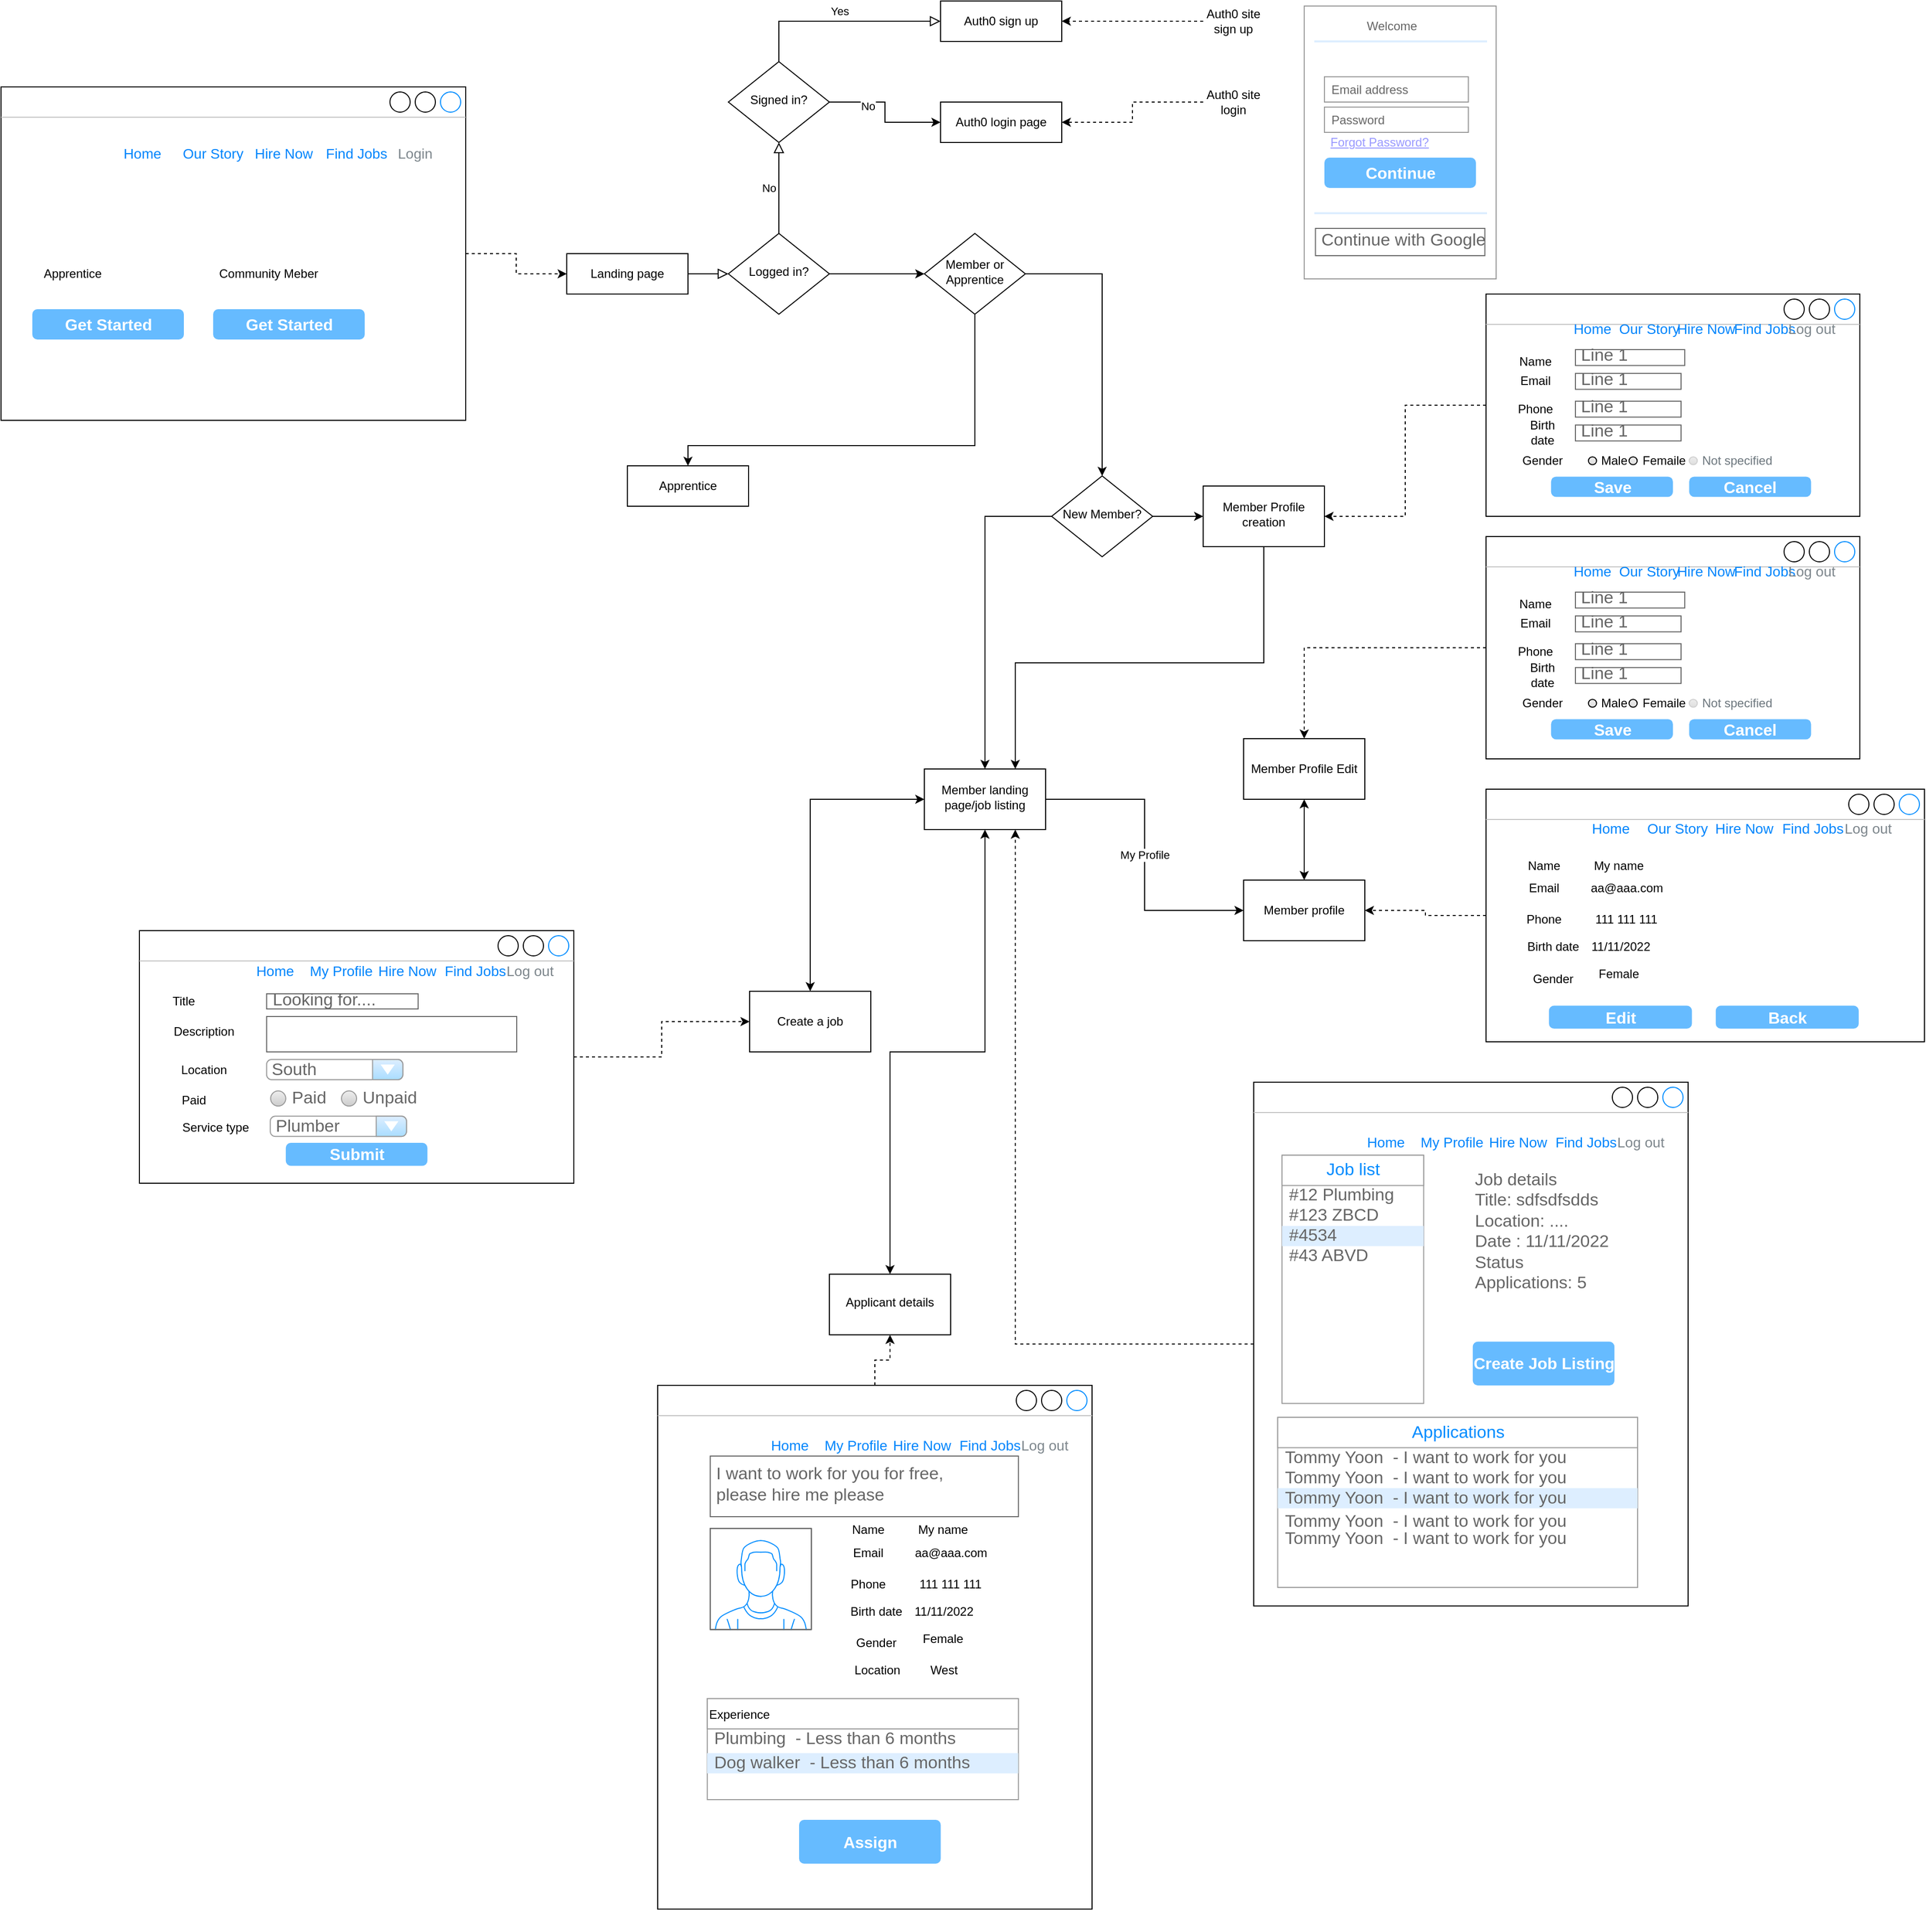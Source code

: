 <mxfile version="15.9.1" type="github">
  <diagram id="C5RBs43oDa-KdzZeNtuy" name="Page-1">
    <mxGraphModel dx="2524" dy="917" grid="1" gridSize="10" guides="1" tooltips="1" connect="1" arrows="1" fold="1" page="1" pageScale="1" pageWidth="827" pageHeight="1169" math="0" shadow="0">
      <root>
        <mxCell id="WIyWlLk6GJQsqaUBKTNV-0" />
        <mxCell id="WIyWlLk6GJQsqaUBKTNV-1" parent="WIyWlLk6GJQsqaUBKTNV-0" />
        <mxCell id="WIyWlLk6GJQsqaUBKTNV-2" value="" style="rounded=0;html=1;jettySize=auto;orthogonalLoop=1;fontSize=11;endArrow=block;endFill=0;endSize=8;strokeWidth=1;shadow=0;labelBackgroundColor=none;edgeStyle=orthogonalEdgeStyle;" parent="WIyWlLk6GJQsqaUBKTNV-1" source="WIyWlLk6GJQsqaUBKTNV-3" target="WIyWlLk6GJQsqaUBKTNV-6" edge="1">
          <mxGeometry relative="1" as="geometry" />
        </mxCell>
        <mxCell id="WIyWlLk6GJQsqaUBKTNV-3" value="Landing page" style="rounded=0;whiteSpace=wrap;html=1;fontSize=12;glass=0;strokeWidth=1;shadow=0;" parent="WIyWlLk6GJQsqaUBKTNV-1" vertex="1">
          <mxGeometry x="10" y="260" width="120" height="40" as="geometry" />
        </mxCell>
        <mxCell id="WIyWlLk6GJQsqaUBKTNV-5" value="No" style="edgeStyle=orthogonalEdgeStyle;rounded=0;html=1;jettySize=auto;orthogonalLoop=1;fontSize=11;endArrow=block;endFill=0;endSize=8;strokeWidth=1;shadow=0;labelBackgroundColor=none;entryX=0.5;entryY=1;entryDx=0;entryDy=0;exitX=0.5;exitY=0;exitDx=0;exitDy=0;" parent="WIyWlLk6GJQsqaUBKTNV-1" source="WIyWlLk6GJQsqaUBKTNV-6" target="eFTnabdDzmHTs7a5SszN-0" edge="1">
          <mxGeometry y="10" relative="1" as="geometry">
            <mxPoint as="offset" />
          </mxGeometry>
        </mxCell>
        <mxCell id="eFTnabdDzmHTs7a5SszN-3" value="" style="edgeStyle=orthogonalEdgeStyle;rounded=0;orthogonalLoop=1;jettySize=auto;html=1;" parent="WIyWlLk6GJQsqaUBKTNV-1" source="WIyWlLk6GJQsqaUBKTNV-6" target="eFTnabdDzmHTs7a5SszN-2" edge="1">
          <mxGeometry relative="1" as="geometry" />
        </mxCell>
        <mxCell id="WIyWlLk6GJQsqaUBKTNV-6" value="Logged in?" style="rhombus;whiteSpace=wrap;html=1;shadow=0;fontFamily=Helvetica;fontSize=12;align=center;strokeWidth=1;spacing=6;spacingTop=-4;" parent="WIyWlLk6GJQsqaUBKTNV-1" vertex="1">
          <mxGeometry x="170" y="240" width="100" height="80" as="geometry" />
        </mxCell>
        <mxCell id="WIyWlLk6GJQsqaUBKTNV-7" value="Auth0 login page" style="rounded=0;whiteSpace=wrap;html=1;fontSize=12;glass=0;strokeWidth=1;shadow=0;" parent="WIyWlLk6GJQsqaUBKTNV-1" vertex="1">
          <mxGeometry x="380" y="110" width="120" height="40" as="geometry" />
        </mxCell>
        <mxCell id="WIyWlLk6GJQsqaUBKTNV-9" value="Yes" style="edgeStyle=orthogonalEdgeStyle;rounded=0;html=1;jettySize=auto;orthogonalLoop=1;fontSize=11;endArrow=block;endFill=0;endSize=8;strokeWidth=1;shadow=0;labelBackgroundColor=none;exitX=0.5;exitY=0;exitDx=0;exitDy=0;entryX=0;entryY=0.5;entryDx=0;entryDy=0;" parent="WIyWlLk6GJQsqaUBKTNV-1" source="eFTnabdDzmHTs7a5SszN-0" target="WIyWlLk6GJQsqaUBKTNV-12" edge="1">
          <mxGeometry y="10" relative="1" as="geometry">
            <mxPoint as="offset" />
            <mxPoint x="270" y="400" as="sourcePoint" />
          </mxGeometry>
        </mxCell>
        <mxCell id="WIyWlLk6GJQsqaUBKTNV-11" value="Apprentice" style="rounded=0;whiteSpace=wrap;html=1;fontSize=12;glass=0;strokeWidth=1;shadow=0;" parent="WIyWlLk6GJQsqaUBKTNV-1" vertex="1">
          <mxGeometry x="70" y="470" width="120" height="40" as="geometry" />
        </mxCell>
        <mxCell id="WIyWlLk6GJQsqaUBKTNV-12" value="Auth0 sign up" style="rounded=0;whiteSpace=wrap;html=1;fontSize=12;glass=0;strokeWidth=1;shadow=0;" parent="WIyWlLk6GJQsqaUBKTNV-1" vertex="1">
          <mxGeometry x="380" y="10" width="120" height="40" as="geometry" />
        </mxCell>
        <mxCell id="eFTnabdDzmHTs7a5SszN-1" value="" style="edgeStyle=orthogonalEdgeStyle;rounded=0;orthogonalLoop=1;jettySize=auto;html=1;" parent="WIyWlLk6GJQsqaUBKTNV-1" source="eFTnabdDzmHTs7a5SszN-0" target="WIyWlLk6GJQsqaUBKTNV-7" edge="1">
          <mxGeometry relative="1" as="geometry" />
        </mxCell>
        <mxCell id="eFTnabdDzmHTs7a5SszN-11" value="No" style="edgeLabel;html=1;align=center;verticalAlign=middle;resizable=0;points=[];" parent="eFTnabdDzmHTs7a5SszN-1" vertex="1" connectable="0">
          <mxGeometry x="-0.414" y="-4" relative="1" as="geometry">
            <mxPoint as="offset" />
          </mxGeometry>
        </mxCell>
        <mxCell id="eFTnabdDzmHTs7a5SszN-0" value="Signed in?" style="rhombus;whiteSpace=wrap;html=1;shadow=0;fontFamily=Helvetica;fontSize=12;align=center;strokeWidth=1;spacing=6;spacingTop=-4;" parent="WIyWlLk6GJQsqaUBKTNV-1" vertex="1">
          <mxGeometry x="170" y="70" width="100" height="80" as="geometry" />
        </mxCell>
        <mxCell id="eFTnabdDzmHTs7a5SszN-4" value="" style="edgeStyle=orthogonalEdgeStyle;rounded=0;orthogonalLoop=1;jettySize=auto;html=1;exitX=0.5;exitY=1;exitDx=0;exitDy=0;" parent="WIyWlLk6GJQsqaUBKTNV-1" source="eFTnabdDzmHTs7a5SszN-2" target="WIyWlLk6GJQsqaUBKTNV-11" edge="1">
          <mxGeometry relative="1" as="geometry">
            <Array as="points">
              <mxPoint x="414" y="450" />
              <mxPoint x="130" y="450" />
            </Array>
          </mxGeometry>
        </mxCell>
        <mxCell id="eFTnabdDzmHTs7a5SszN-8" value="" style="edgeStyle=orthogonalEdgeStyle;rounded=0;orthogonalLoop=1;jettySize=auto;html=1;entryX=0.5;entryY=0;entryDx=0;entryDy=0;" parent="WIyWlLk6GJQsqaUBKTNV-1" source="eFTnabdDzmHTs7a5SszN-2" target="eFTnabdDzmHTs7a5SszN-56" edge="1">
          <mxGeometry relative="1" as="geometry" />
        </mxCell>
        <mxCell id="eFTnabdDzmHTs7a5SszN-2" value="Member or Apprentice" style="rhombus;whiteSpace=wrap;html=1;shadow=0;fontFamily=Helvetica;fontSize=12;align=center;strokeWidth=1;spacing=6;spacingTop=-4;" parent="WIyWlLk6GJQsqaUBKTNV-1" vertex="1">
          <mxGeometry x="364" y="240" width="100" height="80" as="geometry" />
        </mxCell>
        <mxCell id="eFTnabdDzmHTs7a5SszN-105" style="edgeStyle=orthogonalEdgeStyle;rounded=0;orthogonalLoop=1;jettySize=auto;html=1;entryX=0.75;entryY=0;entryDx=0;entryDy=0;" parent="WIyWlLk6GJQsqaUBKTNV-1" source="eFTnabdDzmHTs7a5SszN-7" target="eFTnabdDzmHTs7a5SszN-58" edge="1">
          <mxGeometry relative="1" as="geometry">
            <Array as="points">
              <mxPoint x="700" y="665" />
              <mxPoint x="454" y="665" />
            </Array>
          </mxGeometry>
        </mxCell>
        <mxCell id="eFTnabdDzmHTs7a5SszN-7" value="Member Profile creation" style="whiteSpace=wrap;html=1;shadow=0;strokeWidth=1;spacing=6;spacingTop=-4;" parent="WIyWlLk6GJQsqaUBKTNV-1" vertex="1">
          <mxGeometry x="640" y="490" width="120" height="60" as="geometry" />
        </mxCell>
        <mxCell id="eFTnabdDzmHTs7a5SszN-16" style="edgeStyle=orthogonalEdgeStyle;rounded=0;orthogonalLoop=1;jettySize=auto;html=1;entryX=1;entryY=0.5;entryDx=0;entryDy=0;dashed=1;" parent="WIyWlLk6GJQsqaUBKTNV-1" source="eFTnabdDzmHTs7a5SszN-12" target="WIyWlLk6GJQsqaUBKTNV-12" edge="1">
          <mxGeometry relative="1" as="geometry" />
        </mxCell>
        <mxCell id="eFTnabdDzmHTs7a5SszN-12" value="Auth0 site sign up" style="text;html=1;strokeColor=none;fillColor=none;align=center;verticalAlign=middle;whiteSpace=wrap;rounded=0;" parent="WIyWlLk6GJQsqaUBKTNV-1" vertex="1">
          <mxGeometry x="640" y="15" width="60" height="30" as="geometry" />
        </mxCell>
        <mxCell id="eFTnabdDzmHTs7a5SszN-15" style="edgeStyle=orthogonalEdgeStyle;rounded=0;orthogonalLoop=1;jettySize=auto;html=1;entryX=1;entryY=0.5;entryDx=0;entryDy=0;dashed=1;" parent="WIyWlLk6GJQsqaUBKTNV-1" source="eFTnabdDzmHTs7a5SszN-13" target="WIyWlLk6GJQsqaUBKTNV-7" edge="1">
          <mxGeometry relative="1" as="geometry" />
        </mxCell>
        <mxCell id="eFTnabdDzmHTs7a5SszN-13" value="Auth0 site login" style="text;html=1;strokeColor=none;fillColor=none;align=center;verticalAlign=middle;whiteSpace=wrap;rounded=0;" parent="WIyWlLk6GJQsqaUBKTNV-1" vertex="1">
          <mxGeometry x="640" y="95" width="60" height="30" as="geometry" />
        </mxCell>
        <mxCell id="eFTnabdDzmHTs7a5SszN-19" value="" style="strokeWidth=1;shadow=0;dashed=0;align=center;html=1;shape=mxgraph.mockup.forms.rrect;rSize=0;strokeColor=#999999;fillColor=#ffffff;rounded=0;" parent="WIyWlLk6GJQsqaUBKTNV-1" vertex="1">
          <mxGeometry x="740" y="15" width="190" height="270" as="geometry" />
        </mxCell>
        <mxCell id="eFTnabdDzmHTs7a5SszN-20" value="Welcome" style="strokeWidth=1;shadow=0;dashed=0;align=center;html=1;shape=mxgraph.mockup.forms.anchor;fontSize=12;fontColor=#666666;align=left;resizeWidth=1;spacingLeft=0;rounded=0;" parent="eFTnabdDzmHTs7a5SszN-19" vertex="1">
          <mxGeometry width="95" height="20" relative="1" as="geometry">
            <mxPoint x="60" y="10" as="offset" />
          </mxGeometry>
        </mxCell>
        <mxCell id="eFTnabdDzmHTs7a5SszN-21" value="" style="shape=line;strokeColor=#ddeeff;strokeWidth=2;html=1;resizeWidth=1;rounded=0;" parent="eFTnabdDzmHTs7a5SszN-19" vertex="1">
          <mxGeometry width="171" height="10" relative="1" as="geometry">
            <mxPoint x="10" y="30" as="offset" />
          </mxGeometry>
        </mxCell>
        <mxCell id="eFTnabdDzmHTs7a5SszN-23" value="Email address" style="strokeWidth=1;shadow=0;dashed=0;align=center;html=1;shape=mxgraph.mockup.forms.rrect;rSize=0;strokeColor=#999999;fontColor=#666666;align=left;spacingLeft=5;resizeWidth=1;rounded=0;" parent="eFTnabdDzmHTs7a5SszN-19" vertex="1">
          <mxGeometry width="142.5" height="25" relative="1" as="geometry">
            <mxPoint x="20" y="70" as="offset" />
          </mxGeometry>
        </mxCell>
        <mxCell id="eFTnabdDzmHTs7a5SszN-24" value="" style="strokeWidth=1;shadow=0;dashed=0;align=center;html=1;shape=mxgraph.mockup.forms.anchor;fontSize=12;fontColor=#666666;align=left;resizeWidth=1;spacingLeft=0;rounded=0;" parent="eFTnabdDzmHTs7a5SszN-19" vertex="1">
          <mxGeometry width="95" height="20" relative="1" as="geometry">
            <mxPoint x="10" y="95" as="offset" />
          </mxGeometry>
        </mxCell>
        <mxCell id="eFTnabdDzmHTs7a5SszN-25" value="Password" style="strokeWidth=1;shadow=0;dashed=0;align=center;html=1;shape=mxgraph.mockup.forms.rrect;rSize=0;strokeColor=#999999;fontColor=#666666;align=left;spacingLeft=5;resizeWidth=1;rounded=0;" parent="eFTnabdDzmHTs7a5SszN-19" vertex="1">
          <mxGeometry width="142.5" height="25" relative="1" as="geometry">
            <mxPoint x="20" y="100" as="offset" />
          </mxGeometry>
        </mxCell>
        <mxCell id="eFTnabdDzmHTs7a5SszN-26" value="Continue" style="strokeWidth=1;shadow=0;dashed=0;align=center;html=1;shape=mxgraph.mockup.forms.rrect;rSize=5;strokeColor=none;fontColor=#ffffff;fillColor=#66bbff;fontSize=16;fontStyle=1;rounded=0;" parent="eFTnabdDzmHTs7a5SszN-19" vertex="1">
          <mxGeometry y="1" width="150" height="30" relative="1" as="geometry">
            <mxPoint x="20" y="-120" as="offset" />
          </mxGeometry>
        </mxCell>
        <mxCell id="eFTnabdDzmHTs7a5SszN-27" value="Forgot Password?" style="strokeWidth=1;shadow=0;dashed=0;align=center;html=1;shape=mxgraph.mockup.forms.anchor;fontSize=12;fontColor=#9999ff;align=left;spacingLeft=0;fontStyle=4;resizeWidth=1;rounded=0;" parent="eFTnabdDzmHTs7a5SszN-19" vertex="1">
          <mxGeometry y="1" width="142.5" height="20" relative="1" as="geometry">
            <mxPoint x="24" y="-145" as="offset" />
          </mxGeometry>
        </mxCell>
        <mxCell id="eFTnabdDzmHTs7a5SszN-28" value="" style="shape=line;strokeColor=#ddeeff;strokeWidth=2;html=1;resizeWidth=1;rounded=0;" parent="eFTnabdDzmHTs7a5SszN-19" vertex="1">
          <mxGeometry y="1" width="171" height="10" relative="1" as="geometry">
            <mxPoint x="10" y="-70" as="offset" />
          </mxGeometry>
        </mxCell>
        <mxCell id="eFTnabdDzmHTs7a5SszN-31" value="Continue with Google" style="strokeWidth=1;shadow=0;dashed=0;align=center;html=1;shape=mxgraph.mockup.text.textBox;fontColor=#666666;align=left;fontSize=17;spacingLeft=4;spacingTop=-3;strokeColor=#666666;mainText=;rounded=0;" parent="eFTnabdDzmHTs7a5SszN-19" vertex="1">
          <mxGeometry x="11.176" y="220" width="167.647" height="27" as="geometry" />
        </mxCell>
        <mxCell id="eFTnabdDzmHTs7a5SszN-42" value="" style="group" parent="WIyWlLk6GJQsqaUBKTNV-1" vertex="1" connectable="0">
          <mxGeometry x="-550" y="95" width="460" height="330" as="geometry" />
        </mxCell>
        <mxCell id="eFTnabdDzmHTs7a5SszN-32" value="" style="strokeWidth=1;shadow=0;dashed=0;align=center;html=1;shape=mxgraph.mockup.containers.window;align=left;verticalAlign=top;spacingLeft=8;strokeColor2=#008cff;strokeColor3=#c4c4c4;fontColor=#666666;mainText=;fontSize=17;labelBackgroundColor=none;rounded=0;" parent="eFTnabdDzmHTs7a5SszN-42" vertex="1">
          <mxGeometry width="460" height="330" as="geometry" />
        </mxCell>
        <mxCell id="eFTnabdDzmHTs7a5SszN-33" value="Our Story" style="fillColor=none;strokeColor=none;fontSize=14;fontColor=#0085FC;rounded=0;" parent="eFTnabdDzmHTs7a5SszN-42" vertex="1">
          <mxGeometry x="170" y="50" width="80" height="30" as="geometry" />
        </mxCell>
        <mxCell id="eFTnabdDzmHTs7a5SszN-34" value="Hire Now" style="fillColor=none;strokeColor=none;fontSize=14;fontColor=#0085FC;rounded=0;" parent="eFTnabdDzmHTs7a5SszN-42" vertex="1">
          <mxGeometry x="250" y="50" width="60" height="30" as="geometry" />
        </mxCell>
        <mxCell id="eFTnabdDzmHTs7a5SszN-35" value="Find Jobs" style="fillColor=none;strokeColor=none;fontSize=14;fontColor=#0085FC;rounded=0;" parent="eFTnabdDzmHTs7a5SszN-42" vertex="1">
          <mxGeometry x="322" y="50" width="60" height="30" as="geometry" />
        </mxCell>
        <mxCell id="eFTnabdDzmHTs7a5SszN-36" value="Login" style="fillColor=none;strokeColor=none;fontSize=14;fontColor=#7D868C;rounded=0;" parent="eFTnabdDzmHTs7a5SszN-42" vertex="1">
          <mxGeometry x="370" y="50" width="80" height="30" as="geometry" />
        </mxCell>
        <mxCell id="eFTnabdDzmHTs7a5SszN-37" value="Home" style="fillColor=none;strokeColor=none;fontSize=14;fontColor=#0085FC;rounded=0;" parent="eFTnabdDzmHTs7a5SszN-42" vertex="1">
          <mxGeometry x="100" y="50" width="80" height="30" as="geometry" />
        </mxCell>
        <mxCell id="eFTnabdDzmHTs7a5SszN-38" value="Get Started" style="strokeWidth=1;shadow=0;dashed=0;align=center;html=1;shape=mxgraph.mockup.forms.rrect;rSize=5;strokeColor=none;fontColor=#ffffff;fillColor=#66bbff;fontSize=16;fontStyle=1;rounded=0;" parent="eFTnabdDzmHTs7a5SszN-42" vertex="1">
          <mxGeometry x="31" y="220" width="150" height="30" as="geometry" />
        </mxCell>
        <mxCell id="eFTnabdDzmHTs7a5SszN-39" value="Get Started" style="strokeWidth=1;shadow=0;dashed=0;align=center;html=1;shape=mxgraph.mockup.forms.rrect;rSize=5;strokeColor=none;fontColor=#ffffff;fillColor=#66bbff;fontSize=16;fontStyle=1;rounded=0;" parent="eFTnabdDzmHTs7a5SszN-42" vertex="1">
          <mxGeometry x="210" y="220" width="150" height="30" as="geometry" />
        </mxCell>
        <mxCell id="eFTnabdDzmHTs7a5SszN-40" value="Apprentice" style="text;html=1;strokeColor=none;fillColor=none;align=center;verticalAlign=middle;whiteSpace=wrap;rounded=0;" parent="eFTnabdDzmHTs7a5SszN-42" vertex="1">
          <mxGeometry x="41" y="170" width="60" height="30" as="geometry" />
        </mxCell>
        <mxCell id="eFTnabdDzmHTs7a5SszN-41" value="Community Meber" style="text;html=1;strokeColor=none;fillColor=none;align=center;verticalAlign=middle;whiteSpace=wrap;rounded=0;" parent="eFTnabdDzmHTs7a5SszN-42" vertex="1">
          <mxGeometry x="210" y="170" width="110" height="30" as="geometry" />
        </mxCell>
        <mxCell id="eFTnabdDzmHTs7a5SszN-43" style="edgeStyle=orthogonalEdgeStyle;rounded=0;orthogonalLoop=1;jettySize=auto;html=1;entryX=0;entryY=0.5;entryDx=0;entryDy=0;dashed=1;" parent="WIyWlLk6GJQsqaUBKTNV-1" source="eFTnabdDzmHTs7a5SszN-32" target="WIyWlLk6GJQsqaUBKTNV-3" edge="1">
          <mxGeometry relative="1" as="geometry" />
        </mxCell>
        <mxCell id="eFTnabdDzmHTs7a5SszN-57" value="" style="edgeStyle=orthogonalEdgeStyle;rounded=0;orthogonalLoop=1;jettySize=auto;html=1;" parent="WIyWlLk6GJQsqaUBKTNV-1" source="eFTnabdDzmHTs7a5SszN-56" target="eFTnabdDzmHTs7a5SszN-7" edge="1">
          <mxGeometry relative="1" as="geometry" />
        </mxCell>
        <mxCell id="eFTnabdDzmHTs7a5SszN-59" value="" style="edgeStyle=orthogonalEdgeStyle;rounded=0;orthogonalLoop=1;jettySize=auto;html=1;" parent="WIyWlLk6GJQsqaUBKTNV-1" source="eFTnabdDzmHTs7a5SszN-56" target="eFTnabdDzmHTs7a5SszN-58" edge="1">
          <mxGeometry relative="1" as="geometry" />
        </mxCell>
        <mxCell id="eFTnabdDzmHTs7a5SszN-56" value="New Member?" style="rhombus;whiteSpace=wrap;html=1;shadow=0;fontFamily=Helvetica;fontSize=12;align=center;strokeWidth=1;spacing=6;spacingTop=-4;" parent="WIyWlLk6GJQsqaUBKTNV-1" vertex="1">
          <mxGeometry x="490" y="480" width="100" height="80" as="geometry" />
        </mxCell>
        <mxCell id="eFTnabdDzmHTs7a5SszN-121" value="My Profile" style="edgeStyle=orthogonalEdgeStyle;rounded=0;orthogonalLoop=1;jettySize=auto;html=1;entryX=0;entryY=0.5;entryDx=0;entryDy=0;" parent="WIyWlLk6GJQsqaUBKTNV-1" source="eFTnabdDzmHTs7a5SszN-58" target="eFTnabdDzmHTs7a5SszN-120" edge="1">
          <mxGeometry relative="1" as="geometry" />
        </mxCell>
        <mxCell id="eFTnabdDzmHTs7a5SszN-180" style="edgeStyle=orthogonalEdgeStyle;rounded=0;orthogonalLoop=1;jettySize=auto;html=1;startArrow=classic;startFill=1;entryX=0.5;entryY=0;entryDx=0;entryDy=0;" parent="WIyWlLk6GJQsqaUBKTNV-1" source="eFTnabdDzmHTs7a5SszN-58" target="eFTnabdDzmHTs7a5SszN-181" edge="1">
          <mxGeometry relative="1" as="geometry">
            <mxPoint x="400.0" y="1080" as="targetPoint" />
          </mxGeometry>
        </mxCell>
        <mxCell id="eFTnabdDzmHTs7a5SszN-229" value="" style="edgeStyle=orthogonalEdgeStyle;rounded=0;orthogonalLoop=1;jettySize=auto;html=1;startArrow=classic;startFill=1;" parent="WIyWlLk6GJQsqaUBKTNV-1" source="eFTnabdDzmHTs7a5SszN-58" target="eFTnabdDzmHTs7a5SszN-228" edge="1">
          <mxGeometry relative="1" as="geometry" />
        </mxCell>
        <mxCell id="eFTnabdDzmHTs7a5SszN-58" value="Member landing page/job listing" style="whiteSpace=wrap;html=1;shadow=0;strokeWidth=1;spacing=6;spacingTop=-4;" parent="WIyWlLk6GJQsqaUBKTNV-1" vertex="1">
          <mxGeometry x="364" y="770" width="120" height="60" as="geometry" />
        </mxCell>
        <mxCell id="eFTnabdDzmHTs7a5SszN-67" value="" style="group" parent="WIyWlLk6GJQsqaUBKTNV-1" vertex="1" connectable="0">
          <mxGeometry x="690" y="1080" width="430" height="540" as="geometry" />
        </mxCell>
        <mxCell id="eFTnabdDzmHTs7a5SszN-46" value="" style="strokeWidth=1;shadow=0;dashed=0;align=center;html=1;shape=mxgraph.mockup.containers.window;align=left;verticalAlign=top;spacingLeft=8;strokeColor2=#008cff;strokeColor3=#c4c4c4;fontColor=#666666;mainText=;fontSize=17;labelBackgroundColor=none;rounded=0;" parent="eFTnabdDzmHTs7a5SszN-67" vertex="1">
          <mxGeometry width="430" height="518.324" as="geometry" />
        </mxCell>
        <mxCell id="eFTnabdDzmHTs7a5SszN-47" value="My Profile" style="fillColor=none;strokeColor=none;fontSize=14;fontColor=#0085FC;rounded=0;" parent="eFTnabdDzmHTs7a5SszN-67" vertex="1">
          <mxGeometry x="158.913" y="36.682" width="74.783" height="43.351" as="geometry" />
        </mxCell>
        <mxCell id="eFTnabdDzmHTs7a5SszN-48" value="Hire Now" style="fillColor=none;strokeColor=none;fontSize=14;fontColor=#0085FC;rounded=0;" parent="eFTnabdDzmHTs7a5SszN-67" vertex="1">
          <mxGeometry x="233.696" y="36.682" width="56.087" height="43.351" as="geometry" />
        </mxCell>
        <mxCell id="eFTnabdDzmHTs7a5SszN-49" value="Find Jobs" style="fillColor=none;strokeColor=none;fontSize=14;fontColor=#0085FC;rounded=0;" parent="eFTnabdDzmHTs7a5SszN-67" vertex="1">
          <mxGeometry x="301" y="36.682" width="56.087" height="43.351" as="geometry" />
        </mxCell>
        <mxCell id="eFTnabdDzmHTs7a5SszN-50" value="Log out" style="fillColor=none;strokeColor=none;fontSize=14;fontColor=#7D868C;rounded=0;" parent="eFTnabdDzmHTs7a5SszN-67" vertex="1">
          <mxGeometry x="345.87" y="36.682" width="74.783" height="43.351" as="geometry" />
        </mxCell>
        <mxCell id="eFTnabdDzmHTs7a5SszN-51" value="Home" style="fillColor=none;strokeColor=none;fontSize=14;fontColor=#0085FC;rounded=0;" parent="eFTnabdDzmHTs7a5SszN-67" vertex="1">
          <mxGeometry x="93.478" y="36.682" width="74.783" height="43.351" as="geometry" />
        </mxCell>
        <mxCell id="eFTnabdDzmHTs7a5SszN-53" value="Create Job Listing" style="strokeWidth=1;shadow=0;dashed=0;align=center;html=1;shape=mxgraph.mockup.forms.rrect;rSize=5;strokeColor=none;fontColor=#ffffff;fillColor=#66bbff;fontSize=16;fontStyle=1;rounded=0;" parent="eFTnabdDzmHTs7a5SszN-67" vertex="1">
          <mxGeometry x="216.873" y="256.764" width="140.217" height="43.351" as="geometry" />
        </mxCell>
        <mxCell id="eFTnabdDzmHTs7a5SszN-60" value="" style="strokeWidth=1;shadow=0;dashed=0;align=center;html=1;shape=mxgraph.mockup.forms.rrect;rSize=0;strokeColor=#999999;fillColor=#ffffff;rounded=0;" parent="eFTnabdDzmHTs7a5SszN-67" vertex="1">
          <mxGeometry x="28.041" y="72.252" width="140.217" height="245.654" as="geometry" />
        </mxCell>
        <mxCell id="eFTnabdDzmHTs7a5SszN-61" value="Job list" style="strokeWidth=1;shadow=0;dashed=0;align=center;html=1;shape=mxgraph.mockup.forms.rrect;rSize=0;strokeColor=#999999;fontColor=#008cff;fontSize=17;fillColor=#ffffff;resizeWidth=1;rounded=0;" parent="eFTnabdDzmHTs7a5SszN-60" vertex="1">
          <mxGeometry width="140.217" height="30" relative="1" as="geometry" />
        </mxCell>
        <mxCell id="eFTnabdDzmHTs7a5SszN-62" value="#12 Plumbing" style="strokeWidth=1;shadow=0;dashed=0;align=center;html=1;shape=mxgraph.mockup.forms.anchor;fontSize=17;fontColor=#666666;align=left;spacingLeft=5;resizeWidth=1;rounded=0;" parent="eFTnabdDzmHTs7a5SszN-60" vertex="1">
          <mxGeometry width="140.217" height="20" relative="1" as="geometry">
            <mxPoint y="30" as="offset" />
          </mxGeometry>
        </mxCell>
        <mxCell id="eFTnabdDzmHTs7a5SszN-63" value="#123 ZBCD" style="strokeWidth=1;shadow=0;dashed=0;align=center;html=1;shape=mxgraph.mockup.forms.anchor;fontSize=17;fontColor=#666666;align=left;spacingLeft=5;resizeWidth=1;rounded=0;" parent="eFTnabdDzmHTs7a5SszN-60" vertex="1">
          <mxGeometry width="140.217" height="20" relative="1" as="geometry">
            <mxPoint y="50" as="offset" />
          </mxGeometry>
        </mxCell>
        <mxCell id="eFTnabdDzmHTs7a5SszN-64" value="#4534&amp;nbsp;" style="strokeWidth=1;shadow=0;dashed=0;align=center;html=1;shape=mxgraph.mockup.forms.rrect;rSize=0;fontSize=17;fontColor=#666666;align=left;spacingLeft=5;fillColor=#ddeeff;strokeColor=none;resizeWidth=1;rounded=0;" parent="eFTnabdDzmHTs7a5SszN-60" vertex="1">
          <mxGeometry width="140.217" height="20" relative="1" as="geometry">
            <mxPoint y="70" as="offset" />
          </mxGeometry>
        </mxCell>
        <mxCell id="eFTnabdDzmHTs7a5SszN-65" value="#43 ABVD" style="strokeWidth=1;shadow=0;dashed=0;align=center;html=1;shape=mxgraph.mockup.forms.anchor;fontSize=17;fontColor=#666666;align=left;spacingLeft=5;resizeWidth=1;rounded=0;" parent="eFTnabdDzmHTs7a5SszN-60" vertex="1">
          <mxGeometry width="140.217" height="20" relative="1" as="geometry">
            <mxPoint y="90" as="offset" />
          </mxGeometry>
        </mxCell>
        <mxCell id="eFTnabdDzmHTs7a5SszN-66" value="Job details&lt;br&gt;Title: sdfsdfsdds&lt;br&gt;Location: ....&lt;br&gt;Date : 11/11/2022&lt;br&gt;Status&lt;br&gt;Applications: 5&amp;nbsp;" style="strokeWidth=1;shadow=0;dashed=0;align=center;html=1;shape=mxgraph.mockup.text.bulletedList;textColor=#666666;mainText=,,,,;textSize=17;bulletStyle=none;strokeColor=none;fillColor=none;align=left;verticalAlign=top;fontSize=17;fontColor=#666666;rounded=0;" parent="eFTnabdDzmHTs7a5SszN-67" vertex="1">
          <mxGeometry x="216.866" y="80.039" width="140.217" height="158.953" as="geometry" />
        </mxCell>
        <mxCell id="eFTnabdDzmHTs7a5SszN-220" value="" style="strokeWidth=1;shadow=0;dashed=0;align=center;html=1;shape=mxgraph.mockup.forms.rrect;rSize=0;strokeColor=#999999;fillColor=#ffffff;rounded=0;" parent="eFTnabdDzmHTs7a5SszN-67" vertex="1">
          <mxGeometry x="23.78" y="331.73" width="356.22" height="168.27" as="geometry" />
        </mxCell>
        <mxCell id="eFTnabdDzmHTs7a5SszN-221" value="Applications" style="strokeWidth=1;shadow=0;dashed=0;align=center;html=1;shape=mxgraph.mockup.forms.rrect;rSize=0;strokeColor=#999999;fontColor=#008cff;fontSize=17;fillColor=#ffffff;resizeWidth=1;rounded=0;" parent="eFTnabdDzmHTs7a5SszN-220" vertex="1">
          <mxGeometry width="356.22" height="30" relative="1" as="geometry" />
        </mxCell>
        <mxCell id="eFTnabdDzmHTs7a5SszN-222" value="Tommy Yoon&amp;nbsp; - I want to work for you" style="strokeWidth=1;shadow=0;dashed=0;align=center;html=1;shape=mxgraph.mockup.forms.anchor;fontSize=17;fontColor=#666666;align=left;spacingLeft=5;resizeWidth=1;rounded=0;" parent="eFTnabdDzmHTs7a5SszN-220" vertex="1">
          <mxGeometry width="356.22" height="20" relative="1" as="geometry">
            <mxPoint y="30" as="offset" />
          </mxGeometry>
        </mxCell>
        <mxCell id="eFTnabdDzmHTs7a5SszN-223" value="Tommy Yoon&amp;nbsp; - I want to work for you" style="strokeWidth=1;shadow=0;dashed=0;align=center;html=1;shape=mxgraph.mockup.forms.anchor;fontSize=17;fontColor=#666666;align=left;spacingLeft=5;resizeWidth=1;rounded=0;" parent="eFTnabdDzmHTs7a5SszN-220" vertex="1">
          <mxGeometry width="356.22" height="20" relative="1" as="geometry">
            <mxPoint y="50" as="offset" />
          </mxGeometry>
        </mxCell>
        <mxCell id="eFTnabdDzmHTs7a5SszN-224" value="Tommy Yoon&amp;nbsp; - I want to work for you" style="strokeWidth=1;shadow=0;dashed=0;align=center;html=1;shape=mxgraph.mockup.forms.rrect;rSize=0;fontSize=17;fontColor=#666666;align=left;spacingLeft=5;fillColor=#ddeeff;strokeColor=none;resizeWidth=1;rounded=0;" parent="eFTnabdDzmHTs7a5SszN-220" vertex="1">
          <mxGeometry width="356.22" height="20" relative="1" as="geometry">
            <mxPoint y="70" as="offset" />
          </mxGeometry>
        </mxCell>
        <mxCell id="eFTnabdDzmHTs7a5SszN-225" value="Tommy Yoon&amp;nbsp; - I want to work for you" style="strokeWidth=1;shadow=0;dashed=0;align=center;html=1;shape=mxgraph.mockup.forms.anchor;fontSize=17;fontColor=#666666;align=left;spacingLeft=5;resizeWidth=1;rounded=0;" parent="eFTnabdDzmHTs7a5SszN-220" vertex="1">
          <mxGeometry width="356.22" height="20" relative="1" as="geometry">
            <mxPoint y="110" as="offset" />
          </mxGeometry>
        </mxCell>
        <mxCell id="eFTnabdDzmHTs7a5SszN-226" value="Tommy Yoon&amp;nbsp; - I want to work for you" style="strokeWidth=1;shadow=0;dashed=0;align=center;html=1;shape=mxgraph.mockup.forms.anchor;fontSize=17;fontColor=#666666;align=left;spacingLeft=5;resizeWidth=1;rounded=0;" parent="eFTnabdDzmHTs7a5SszN-220" vertex="1">
          <mxGeometry x="-1.994e-13" y="94.654" width="356.22" height="16.751" as="geometry" />
        </mxCell>
        <mxCell id="eFTnabdDzmHTs7a5SszN-83" style="edgeStyle=orthogonalEdgeStyle;rounded=0;orthogonalLoop=1;jettySize=auto;html=1;entryX=0.75;entryY=1;entryDx=0;entryDy=0;dashed=1;" parent="WIyWlLk6GJQsqaUBKTNV-1" source="eFTnabdDzmHTs7a5SszN-46" target="eFTnabdDzmHTs7a5SszN-58" edge="1">
          <mxGeometry relative="1" as="geometry" />
        </mxCell>
        <mxCell id="eFTnabdDzmHTs7a5SszN-118" style="edgeStyle=orthogonalEdgeStyle;rounded=0;orthogonalLoop=1;jettySize=auto;html=1;entryX=1;entryY=0.5;entryDx=0;entryDy=0;dashed=1;" parent="WIyWlLk6GJQsqaUBKTNV-1" source="eFTnabdDzmHTs7a5SszN-85" target="eFTnabdDzmHTs7a5SszN-7" edge="1">
          <mxGeometry relative="1" as="geometry" />
        </mxCell>
        <mxCell id="eFTnabdDzmHTs7a5SszN-154" value="" style="edgeStyle=orthogonalEdgeStyle;rounded=0;orthogonalLoop=1;jettySize=auto;html=1;startArrow=classic;startFill=1;" parent="WIyWlLk6GJQsqaUBKTNV-1" source="eFTnabdDzmHTs7a5SszN-120" target="eFTnabdDzmHTs7a5SszN-153" edge="1">
          <mxGeometry relative="1" as="geometry" />
        </mxCell>
        <mxCell id="eFTnabdDzmHTs7a5SszN-120" value="Member profile" style="rounded=0;whiteSpace=wrap;html=1;" parent="WIyWlLk6GJQsqaUBKTNV-1" vertex="1">
          <mxGeometry x="680" y="880" width="120" height="60" as="geometry" />
        </mxCell>
        <mxCell id="eFTnabdDzmHTs7a5SszN-149" style="edgeStyle=orthogonalEdgeStyle;rounded=0;orthogonalLoop=1;jettySize=auto;html=1;entryX=1;entryY=0.5;entryDx=0;entryDy=0;dashed=1;" parent="WIyWlLk6GJQsqaUBKTNV-1" source="eFTnabdDzmHTs7a5SszN-122" target="eFTnabdDzmHTs7a5SszN-120" edge="1">
          <mxGeometry relative="1" as="geometry" />
        </mxCell>
        <mxCell id="eFTnabdDzmHTs7a5SszN-153" value="Member Profile Edit" style="whiteSpace=wrap;html=1;rounded=0;" parent="WIyWlLk6GJQsqaUBKTNV-1" vertex="1">
          <mxGeometry x="680" y="740" width="120" height="60" as="geometry" />
        </mxCell>
        <mxCell id="eFTnabdDzmHTs7a5SszN-175" value="" style="group" parent="WIyWlLk6GJQsqaUBKTNV-1" vertex="1" connectable="0">
          <mxGeometry x="920" y="540" width="370" height="220" as="geometry" />
        </mxCell>
        <mxCell id="eFTnabdDzmHTs7a5SszN-155" value="" style="strokeWidth=1;shadow=0;dashed=0;align=center;html=1;shape=mxgraph.mockup.containers.window;align=left;verticalAlign=top;spacingLeft=8;strokeColor2=#008cff;strokeColor3=#c4c4c4;fontColor=#666666;mainText=;fontSize=17;labelBackgroundColor=none;rounded=0;" parent="eFTnabdDzmHTs7a5SszN-175" vertex="1">
          <mxGeometry width="370.0" height="220" as="geometry" />
        </mxCell>
        <mxCell id="eFTnabdDzmHTs7a5SszN-156" value="Our Story" style="fillColor=none;strokeColor=none;fontSize=14;fontColor=#0085FC;rounded=0;" parent="eFTnabdDzmHTs7a5SszN-175" vertex="1">
          <mxGeometry x="129.5" y="23.575" width="64.348" height="20" as="geometry" />
        </mxCell>
        <mxCell id="eFTnabdDzmHTs7a5SszN-157" value="Hire Now" style="fillColor=none;strokeColor=none;fontSize=14;fontColor=#0085FC;rounded=0;" parent="eFTnabdDzmHTs7a5SszN-175" vertex="1">
          <mxGeometry x="193.848" y="23.575" width="48.261" height="20" as="geometry" />
        </mxCell>
        <mxCell id="eFTnabdDzmHTs7a5SszN-158" value="Find Jobs" style="fillColor=none;strokeColor=none;fontSize=14;fontColor=#0085FC;rounded=0;" parent="eFTnabdDzmHTs7a5SszN-175" vertex="1">
          <mxGeometry x="251.761" y="23.575" width="48.261" height="20" as="geometry" />
        </mxCell>
        <mxCell id="eFTnabdDzmHTs7a5SszN-159" value="Log out" style="fillColor=none;strokeColor=none;fontSize=14;fontColor=#7D868C;rounded=0;" parent="eFTnabdDzmHTs7a5SszN-175" vertex="1">
          <mxGeometry x="290.37" y="23.575" width="64.348" height="20" as="geometry" />
        </mxCell>
        <mxCell id="eFTnabdDzmHTs7a5SszN-160" value="Home" style="fillColor=none;strokeColor=none;fontSize=14;fontColor=#0085FC;rounded=0;" parent="eFTnabdDzmHTs7a5SszN-175" vertex="1">
          <mxGeometry x="73.196" y="23.575" width="64.348" height="20" as="geometry" />
        </mxCell>
        <mxCell id="eFTnabdDzmHTs7a5SszN-161" value="Save" style="strokeWidth=1;shadow=0;dashed=0;align=center;html=1;shape=mxgraph.mockup.forms.rrect;rSize=5;strokeColor=none;fontColor=#ffffff;fillColor=#66bbff;fontSize=16;fontStyle=1;rounded=0;" parent="eFTnabdDzmHTs7a5SszN-175" vertex="1">
          <mxGeometry x="64.348" y="180.711" width="120.652" height="20" as="geometry" />
        </mxCell>
        <mxCell id="eFTnabdDzmHTs7a5SszN-162" value="Line 1" style="strokeWidth=1;shadow=0;dashed=0;align=center;html=1;shape=mxgraph.mockup.text.textBox;fontColor=#666666;align=left;fontSize=17;spacingLeft=4;spacingTop=-3;strokeColor=#666666;mainText=;rounded=0;" parent="eFTnabdDzmHTs7a5SszN-175" vertex="1">
          <mxGeometry x="88.478" y="55" width="108.185" height="15.714" as="geometry" />
        </mxCell>
        <mxCell id="eFTnabdDzmHTs7a5SszN-163" value="Name" style="text;html=1;strokeColor=none;fillColor=none;align=center;verticalAlign=middle;whiteSpace=wrap;rounded=0;" parent="eFTnabdDzmHTs7a5SszN-175" vertex="1">
          <mxGeometry x="24.935" y="55" width="48.261" height="23.571" as="geometry" />
        </mxCell>
        <mxCell id="eFTnabdDzmHTs7a5SszN-164" value="Line 1" style="strokeWidth=1;shadow=0;dashed=0;align=center;html=1;shape=mxgraph.mockup.text.textBox;fontColor=#666666;align=left;fontSize=17;spacingLeft=4;spacingTop=-3;strokeColor=#666666;mainText=;rounded=0;" parent="eFTnabdDzmHTs7a5SszN-175" vertex="1">
          <mxGeometry x="88.478" y="78.571" width="104.565" height="15.714" as="geometry" />
        </mxCell>
        <mxCell id="eFTnabdDzmHTs7a5SszN-165" value="Phone" style="text;html=1;strokeColor=none;fillColor=none;align=center;verticalAlign=middle;whiteSpace=wrap;rounded=0;" parent="eFTnabdDzmHTs7a5SszN-175" vertex="1">
          <mxGeometry x="24.935" y="102.143" width="48.261" height="23.571" as="geometry" />
        </mxCell>
        <mxCell id="eFTnabdDzmHTs7a5SszN-166" value="Email&lt;br&gt;" style="text;html=1;strokeColor=none;fillColor=none;align=center;verticalAlign=middle;whiteSpace=wrap;rounded=0;" parent="eFTnabdDzmHTs7a5SszN-175" vertex="1">
          <mxGeometry x="24.935" y="74.643" width="48.261" height="23.571" as="geometry" />
        </mxCell>
        <mxCell id="eFTnabdDzmHTs7a5SszN-167" value="Birth date" style="text;html=1;strokeColor=none;fillColor=none;align=center;verticalAlign=middle;whiteSpace=wrap;rounded=0;" parent="eFTnabdDzmHTs7a5SszN-175" vertex="1">
          <mxGeometry x="32.174" y="125.714" width="48.261" height="23.571" as="geometry" />
        </mxCell>
        <mxCell id="eFTnabdDzmHTs7a5SszN-168" value="Gender" style="text;html=1;strokeColor=none;fillColor=none;align=center;verticalAlign=middle;whiteSpace=wrap;rounded=0;" parent="eFTnabdDzmHTs7a5SszN-175" vertex="1">
          <mxGeometry x="32.174" y="153.214" width="48.261" height="23.571" as="geometry" />
        </mxCell>
        <mxCell id="eFTnabdDzmHTs7a5SszN-169" value="Line 1" style="strokeWidth=1;shadow=0;dashed=0;align=center;html=1;shape=mxgraph.mockup.text.textBox;fontColor=#666666;align=left;fontSize=17;spacingLeft=4;spacingTop=-3;strokeColor=#666666;mainText=;rounded=0;" parent="eFTnabdDzmHTs7a5SszN-175" vertex="1">
          <mxGeometry x="88.478" y="106.071" width="104.565" height="15.714" as="geometry" />
        </mxCell>
        <mxCell id="eFTnabdDzmHTs7a5SszN-170" value="Line 1" style="strokeWidth=1;shadow=0;dashed=0;align=center;html=1;shape=mxgraph.mockup.text.textBox;fontColor=#666666;align=left;fontSize=17;spacingLeft=4;spacingTop=-3;strokeColor=#666666;mainText=;rounded=0;" parent="eFTnabdDzmHTs7a5SszN-175" vertex="1">
          <mxGeometry x="88.478" y="129.643" width="104.565" height="15.714" as="geometry" />
        </mxCell>
        <mxCell id="eFTnabdDzmHTs7a5SszN-171" value="Male&lt;span style=&quot;white-space: pre&quot;&gt; &lt;/span&gt;" style="html=1;shadow=0;dashed=0;shape=mxgraph.bootstrap.radioButton2;labelPosition=right;verticalLabelPosition=middle;align=left;verticalAlign=middle;gradientColor=#DEDEDE;fillColor=#EDEDED;checked=0;spacing=5;checkedFill=#0085FC;checkedStroke=#ffffff;rounded=0;" parent="eFTnabdDzmHTs7a5SszN-175" vertex="1">
          <mxGeometry x="101.348" y="161.071" width="8.043" height="7.857" as="geometry" />
        </mxCell>
        <mxCell id="eFTnabdDzmHTs7a5SszN-172" value="Femaile" style="html=1;shadow=0;dashed=0;shape=mxgraph.bootstrap.radioButton2;labelPosition=right;verticalLabelPosition=middle;align=left;verticalAlign=middle;gradientColor=#DEDEDE;fillColor=#EDEDED;checked=0;spacing=5;checkedFill=#0085FC;checkedStroke=#ffffff;rounded=0;" parent="eFTnabdDzmHTs7a5SszN-175" vertex="1">
          <mxGeometry x="141.565" y="161.071" width="8.043" height="7.857" as="geometry" />
        </mxCell>
        <mxCell id="eFTnabdDzmHTs7a5SszN-173" value="Not specified" style="html=1;shadow=0;dashed=0;shape=mxgraph.bootstrap.radioButton2;labelPosition=right;verticalLabelPosition=middle;align=left;verticalAlign=middle;gradientColor=#DEDEDE;fillColor=#EDEDED;checked=0;strokeColor=#D0D0D0;spacing=5;fontColor=#6C767D;checkedFill=#0085FC;checkedStroke=#ffffff;rounded=0;" parent="eFTnabdDzmHTs7a5SszN-175" vertex="1">
          <mxGeometry x="201.087" y="161.071" width="8.043" height="7.857" as="geometry" />
        </mxCell>
        <mxCell id="eFTnabdDzmHTs7a5SszN-174" value="Cancel" style="strokeWidth=1;shadow=0;dashed=0;align=center;html=1;shape=mxgraph.mockup.forms.rrect;rSize=5;strokeColor=none;fontColor=#ffffff;fillColor=#66bbff;fontSize=16;fontStyle=1;rounded=0;" parent="eFTnabdDzmHTs7a5SszN-175" vertex="1">
          <mxGeometry x="201.087" y="180.711" width="120.652" height="20" as="geometry" />
        </mxCell>
        <mxCell id="eFTnabdDzmHTs7a5SszN-176" value="" style="group" parent="WIyWlLk6GJQsqaUBKTNV-1" vertex="1" connectable="0">
          <mxGeometry x="920" y="300" width="370" height="220" as="geometry" />
        </mxCell>
        <mxCell id="eFTnabdDzmHTs7a5SszN-85" value="" style="strokeWidth=1;shadow=0;dashed=0;align=center;html=1;shape=mxgraph.mockup.containers.window;align=left;verticalAlign=top;spacingLeft=8;strokeColor2=#008cff;strokeColor3=#c4c4c4;fontColor=#666666;mainText=;fontSize=17;labelBackgroundColor=none;rounded=0;" parent="eFTnabdDzmHTs7a5SszN-176" vertex="1">
          <mxGeometry width="370" height="220" as="geometry" />
        </mxCell>
        <mxCell id="eFTnabdDzmHTs7a5SszN-86" value="Our Story" style="fillColor=none;strokeColor=none;fontSize=14;fontColor=#0085FC;rounded=0;" parent="eFTnabdDzmHTs7a5SszN-176" vertex="1">
          <mxGeometry x="129.5" y="23.575" width="64.348" height="20" as="geometry" />
        </mxCell>
        <mxCell id="eFTnabdDzmHTs7a5SszN-87" value="Hire Now" style="fillColor=none;strokeColor=none;fontSize=14;fontColor=#0085FC;rounded=0;" parent="eFTnabdDzmHTs7a5SszN-176" vertex="1">
          <mxGeometry x="193.848" y="23.575" width="48.261" height="20" as="geometry" />
        </mxCell>
        <mxCell id="eFTnabdDzmHTs7a5SszN-88" value="Find Jobs" style="fillColor=none;strokeColor=none;fontSize=14;fontColor=#0085FC;rounded=0;" parent="eFTnabdDzmHTs7a5SszN-176" vertex="1">
          <mxGeometry x="251.761" y="23.575" width="48.261" height="20" as="geometry" />
        </mxCell>
        <mxCell id="eFTnabdDzmHTs7a5SszN-89" value="Log out" style="fillColor=none;strokeColor=none;fontSize=14;fontColor=#7D868C;rounded=0;" parent="eFTnabdDzmHTs7a5SszN-176" vertex="1">
          <mxGeometry x="290.37" y="23.575" width="64.348" height="20" as="geometry" />
        </mxCell>
        <mxCell id="eFTnabdDzmHTs7a5SszN-90" value="Home" style="fillColor=none;strokeColor=none;fontSize=14;fontColor=#0085FC;rounded=0;" parent="eFTnabdDzmHTs7a5SszN-176" vertex="1">
          <mxGeometry x="73.196" y="23.575" width="64.348" height="20" as="geometry" />
        </mxCell>
        <mxCell id="eFTnabdDzmHTs7a5SszN-91" value="Save" style="strokeWidth=1;shadow=0;dashed=0;align=center;html=1;shape=mxgraph.mockup.forms.rrect;rSize=5;strokeColor=none;fontColor=#ffffff;fillColor=#66bbff;fontSize=16;fontStyle=1;rounded=0;" parent="eFTnabdDzmHTs7a5SszN-176" vertex="1">
          <mxGeometry x="64.348" y="180.711" width="120.652" height="20" as="geometry" />
        </mxCell>
        <mxCell id="eFTnabdDzmHTs7a5SszN-100" value="Line 1" style="strokeWidth=1;shadow=0;dashed=0;align=center;html=1;shape=mxgraph.mockup.text.textBox;fontColor=#666666;align=left;fontSize=17;spacingLeft=4;spacingTop=-3;strokeColor=#666666;mainText=;rounded=0;" parent="eFTnabdDzmHTs7a5SszN-176" vertex="1">
          <mxGeometry x="88.478" y="55" width="108.185" height="15.714" as="geometry" />
        </mxCell>
        <mxCell id="eFTnabdDzmHTs7a5SszN-101" value="Name" style="text;html=1;strokeColor=none;fillColor=none;align=center;verticalAlign=middle;whiteSpace=wrap;rounded=0;" parent="eFTnabdDzmHTs7a5SszN-176" vertex="1">
          <mxGeometry x="24.935" y="55" width="48.261" height="23.571" as="geometry" />
        </mxCell>
        <mxCell id="eFTnabdDzmHTs7a5SszN-102" value="Line 1" style="strokeWidth=1;shadow=0;dashed=0;align=center;html=1;shape=mxgraph.mockup.text.textBox;fontColor=#666666;align=left;fontSize=17;spacingLeft=4;spacingTop=-3;strokeColor=#666666;mainText=;rounded=0;" parent="eFTnabdDzmHTs7a5SszN-176" vertex="1">
          <mxGeometry x="88.478" y="78.571" width="104.565" height="15.714" as="geometry" />
        </mxCell>
        <mxCell id="eFTnabdDzmHTs7a5SszN-103" value="Phone" style="text;html=1;strokeColor=none;fillColor=none;align=center;verticalAlign=middle;whiteSpace=wrap;rounded=0;" parent="eFTnabdDzmHTs7a5SszN-176" vertex="1">
          <mxGeometry x="24.935" y="102.143" width="48.261" height="23.571" as="geometry" />
        </mxCell>
        <mxCell id="eFTnabdDzmHTs7a5SszN-106" value="Email&lt;br&gt;" style="text;html=1;strokeColor=none;fillColor=none;align=center;verticalAlign=middle;whiteSpace=wrap;rounded=0;" parent="eFTnabdDzmHTs7a5SszN-176" vertex="1">
          <mxGeometry x="24.935" y="74.643" width="48.261" height="23.571" as="geometry" />
        </mxCell>
        <mxCell id="eFTnabdDzmHTs7a5SszN-107" value="Birth date" style="text;html=1;strokeColor=none;fillColor=none;align=center;verticalAlign=middle;whiteSpace=wrap;rounded=0;" parent="eFTnabdDzmHTs7a5SszN-176" vertex="1">
          <mxGeometry x="32.174" y="125.714" width="48.261" height="23.571" as="geometry" />
        </mxCell>
        <mxCell id="eFTnabdDzmHTs7a5SszN-108" value="Gender" style="text;html=1;strokeColor=none;fillColor=none;align=center;verticalAlign=middle;whiteSpace=wrap;rounded=0;" parent="eFTnabdDzmHTs7a5SszN-176" vertex="1">
          <mxGeometry x="32.174" y="153.214" width="48.261" height="23.571" as="geometry" />
        </mxCell>
        <mxCell id="eFTnabdDzmHTs7a5SszN-110" value="Line 1" style="strokeWidth=1;shadow=0;dashed=0;align=center;html=1;shape=mxgraph.mockup.text.textBox;fontColor=#666666;align=left;fontSize=17;spacingLeft=4;spacingTop=-3;strokeColor=#666666;mainText=;rounded=0;" parent="eFTnabdDzmHTs7a5SszN-176" vertex="1">
          <mxGeometry x="88.478" y="106.071" width="104.565" height="15.714" as="geometry" />
        </mxCell>
        <mxCell id="eFTnabdDzmHTs7a5SszN-111" value="Line 1" style="strokeWidth=1;shadow=0;dashed=0;align=center;html=1;shape=mxgraph.mockup.text.textBox;fontColor=#666666;align=left;fontSize=17;spacingLeft=4;spacingTop=-3;strokeColor=#666666;mainText=;rounded=0;" parent="eFTnabdDzmHTs7a5SszN-176" vertex="1">
          <mxGeometry x="88.478" y="129.643" width="104.565" height="15.714" as="geometry" />
        </mxCell>
        <mxCell id="eFTnabdDzmHTs7a5SszN-113" value="Male&lt;span style=&quot;white-space: pre&quot;&gt; &lt;/span&gt;" style="html=1;shadow=0;dashed=0;shape=mxgraph.bootstrap.radioButton2;labelPosition=right;verticalLabelPosition=middle;align=left;verticalAlign=middle;gradientColor=#DEDEDE;fillColor=#EDEDED;checked=0;spacing=5;checkedFill=#0085FC;checkedStroke=#ffffff;rounded=0;" parent="eFTnabdDzmHTs7a5SszN-176" vertex="1">
          <mxGeometry x="101.348" y="161.071" width="8.043" height="7.857" as="geometry" />
        </mxCell>
        <mxCell id="eFTnabdDzmHTs7a5SszN-114" value="Femaile" style="html=1;shadow=0;dashed=0;shape=mxgraph.bootstrap.radioButton2;labelPosition=right;verticalLabelPosition=middle;align=left;verticalAlign=middle;gradientColor=#DEDEDE;fillColor=#EDEDED;checked=0;spacing=5;checkedFill=#0085FC;checkedStroke=#ffffff;rounded=0;" parent="eFTnabdDzmHTs7a5SszN-176" vertex="1">
          <mxGeometry x="141.565" y="161.071" width="8.043" height="7.857" as="geometry" />
        </mxCell>
        <mxCell id="eFTnabdDzmHTs7a5SszN-115" value="Not specified" style="html=1;shadow=0;dashed=0;shape=mxgraph.bootstrap.radioButton2;labelPosition=right;verticalLabelPosition=middle;align=left;verticalAlign=middle;gradientColor=#DEDEDE;fillColor=#EDEDED;checked=0;strokeColor=#D0D0D0;spacing=5;fontColor=#6C767D;checkedFill=#0085FC;checkedStroke=#ffffff;rounded=0;" parent="eFTnabdDzmHTs7a5SszN-176" vertex="1">
          <mxGeometry x="201.087" y="161.071" width="8.043" height="7.857" as="geometry" />
        </mxCell>
        <mxCell id="eFTnabdDzmHTs7a5SszN-119" value="Cancel" style="strokeWidth=1;shadow=0;dashed=0;align=center;html=1;shape=mxgraph.mockup.forms.rrect;rSize=5;strokeColor=none;fontColor=#ffffff;fillColor=#66bbff;fontSize=16;fontStyle=1;rounded=0;" parent="eFTnabdDzmHTs7a5SszN-176" vertex="1">
          <mxGeometry x="201.087" y="180.711" width="120.652" height="20" as="geometry" />
        </mxCell>
        <mxCell id="eFTnabdDzmHTs7a5SszN-178" style="edgeStyle=orthogonalEdgeStyle;rounded=0;orthogonalLoop=1;jettySize=auto;html=1;entryX=0.5;entryY=0;entryDx=0;entryDy=0;dashed=1;" parent="WIyWlLk6GJQsqaUBKTNV-1" source="eFTnabdDzmHTs7a5SszN-155" target="eFTnabdDzmHTs7a5SszN-153" edge="1">
          <mxGeometry relative="1" as="geometry" />
        </mxCell>
        <mxCell id="eFTnabdDzmHTs7a5SszN-179" value="" style="group" parent="WIyWlLk6GJQsqaUBKTNV-1" vertex="1" connectable="0">
          <mxGeometry x="920" y="790" width="434" height="250" as="geometry" />
        </mxCell>
        <mxCell id="eFTnabdDzmHTs7a5SszN-122" value="" style="strokeWidth=1;shadow=0;dashed=0;align=center;html=1;shape=mxgraph.mockup.containers.window;align=left;verticalAlign=top;spacingLeft=8;strokeColor2=#008cff;strokeColor3=#c4c4c4;fontColor=#666666;mainText=;fontSize=17;labelBackgroundColor=none;rounded=0;" parent="eFTnabdDzmHTs7a5SszN-179" vertex="1">
          <mxGeometry width="434" height="250" as="geometry" />
        </mxCell>
        <mxCell id="eFTnabdDzmHTs7a5SszN-123" value="Our Story" style="fillColor=none;strokeColor=none;fontSize=14;fontColor=#0085FC;rounded=0;" parent="eFTnabdDzmHTs7a5SszN-179" vertex="1">
          <mxGeometry x="151.9" y="26.79" width="75.478" height="22.727" as="geometry" />
        </mxCell>
        <mxCell id="eFTnabdDzmHTs7a5SszN-124" value="Hire Now" style="fillColor=none;strokeColor=none;fontSize=14;fontColor=#0085FC;rounded=0;" parent="eFTnabdDzmHTs7a5SszN-179" vertex="1">
          <mxGeometry x="227.378" y="26.79" width="56.609" height="22.727" as="geometry" />
        </mxCell>
        <mxCell id="eFTnabdDzmHTs7a5SszN-125" value="Find Jobs" style="fillColor=none;strokeColor=none;fontSize=14;fontColor=#0085FC;rounded=0;" parent="eFTnabdDzmHTs7a5SszN-179" vertex="1">
          <mxGeometry x="295.309" y="26.79" width="56.609" height="22.727" as="geometry" />
        </mxCell>
        <mxCell id="eFTnabdDzmHTs7a5SszN-126" value="Log out" style="fillColor=none;strokeColor=none;fontSize=14;fontColor=#7D868C;rounded=0;" parent="eFTnabdDzmHTs7a5SszN-179" vertex="1">
          <mxGeometry x="340.596" y="26.79" width="75.478" height="22.727" as="geometry" />
        </mxCell>
        <mxCell id="eFTnabdDzmHTs7a5SszN-127" value="Home" style="fillColor=none;strokeColor=none;fontSize=14;fontColor=#0085FC;rounded=0;" parent="eFTnabdDzmHTs7a5SszN-179" vertex="1">
          <mxGeometry x="85.857" y="26.79" width="75.478" height="22.727" as="geometry" />
        </mxCell>
        <mxCell id="eFTnabdDzmHTs7a5SszN-128" value="Edit" style="strokeWidth=1;shadow=0;dashed=0;align=center;html=1;shape=mxgraph.mockup.forms.rrect;rSize=5;strokeColor=none;fontColor=#ffffff;fillColor=#66bbff;fontSize=16;fontStyle=1;rounded=0;" parent="eFTnabdDzmHTs7a5SszN-179" vertex="1">
          <mxGeometry x="62.27" y="214.282" width="141.522" height="22.727" as="geometry" />
        </mxCell>
        <mxCell id="eFTnabdDzmHTs7a5SszN-130" value="Name" style="text;html=1;strokeColor=none;fillColor=none;align=center;verticalAlign=middle;whiteSpace=wrap;rounded=0;" parent="eFTnabdDzmHTs7a5SszN-179" vertex="1">
          <mxGeometry x="29.248" y="62.5" width="56.609" height="26.786" as="geometry" />
        </mxCell>
        <mxCell id="eFTnabdDzmHTs7a5SszN-132" value="Phone" style="text;html=1;strokeColor=none;fillColor=none;align=center;verticalAlign=middle;whiteSpace=wrap;rounded=0;" parent="eFTnabdDzmHTs7a5SszN-179" vertex="1">
          <mxGeometry x="29.248" y="116.071" width="56.609" height="26.786" as="geometry" />
        </mxCell>
        <mxCell id="eFTnabdDzmHTs7a5SszN-133" value="Email&lt;br&gt;" style="text;html=1;strokeColor=none;fillColor=none;align=center;verticalAlign=middle;whiteSpace=wrap;rounded=0;" parent="eFTnabdDzmHTs7a5SszN-179" vertex="1">
          <mxGeometry x="29.248" y="84.821" width="56.609" height="26.786" as="geometry" />
        </mxCell>
        <mxCell id="eFTnabdDzmHTs7a5SszN-134" value="Birth date" style="text;html=1;strokeColor=none;fillColor=none;align=center;verticalAlign=middle;whiteSpace=wrap;rounded=0;" parent="eFTnabdDzmHTs7a5SszN-179" vertex="1">
          <mxGeometry x="37.739" y="142.857" width="56.609" height="26.786" as="geometry" />
        </mxCell>
        <mxCell id="eFTnabdDzmHTs7a5SszN-135" value="Gender" style="text;html=1;strokeColor=none;fillColor=none;align=center;verticalAlign=middle;whiteSpace=wrap;rounded=0;" parent="eFTnabdDzmHTs7a5SszN-179" vertex="1">
          <mxGeometry x="37.739" y="174.107" width="56.609" height="26.786" as="geometry" />
        </mxCell>
        <mxCell id="eFTnabdDzmHTs7a5SszN-142" value="My name" style="text;html=1;strokeColor=none;fillColor=none;align=center;verticalAlign=middle;whiteSpace=wrap;rounded=0;" parent="eFTnabdDzmHTs7a5SszN-179" vertex="1">
          <mxGeometry x="102.839" y="62.5" width="56.609" height="26.786" as="geometry" />
        </mxCell>
        <mxCell id="eFTnabdDzmHTs7a5SszN-143" value="aa@aaa.com" style="text;html=1;strokeColor=none;fillColor=none;align=center;verticalAlign=middle;whiteSpace=wrap;rounded=0;" parent="eFTnabdDzmHTs7a5SszN-179" vertex="1">
          <mxGeometry x="110.859" y="84.821" width="56.609" height="26.786" as="geometry" />
        </mxCell>
        <mxCell id="eFTnabdDzmHTs7a5SszN-144" value="111 111 111" style="text;html=1;strokeColor=none;fillColor=none;align=center;verticalAlign=middle;whiteSpace=wrap;rounded=0;" parent="eFTnabdDzmHTs7a5SszN-179" vertex="1">
          <mxGeometry x="95.291" y="116.071" width="87.743" height="26.786" as="geometry" />
        </mxCell>
        <mxCell id="eFTnabdDzmHTs7a5SszN-145" value="11/11/2022" style="text;html=1;strokeColor=none;fillColor=none;align=center;verticalAlign=middle;whiteSpace=wrap;rounded=0;" parent="eFTnabdDzmHTs7a5SszN-179" vertex="1">
          <mxGeometry x="104.726" y="142.857" width="56.609" height="26.786" as="geometry" />
        </mxCell>
        <mxCell id="eFTnabdDzmHTs7a5SszN-147" value="Female" style="text;html=1;strokeColor=none;fillColor=none;align=center;verticalAlign=middle;whiteSpace=wrap;rounded=0;" parent="eFTnabdDzmHTs7a5SszN-179" vertex="1">
          <mxGeometry x="102.839" y="169.643" width="56.609" height="26.786" as="geometry" />
        </mxCell>
        <mxCell id="eFTnabdDzmHTs7a5SszN-148" value="Back" style="strokeWidth=1;shadow=0;dashed=0;align=center;html=1;shape=mxgraph.mockup.forms.rrect;rSize=5;strokeColor=none;fontColor=#ffffff;fillColor=#66bbff;fontSize=16;fontStyle=1;rounded=0;" parent="eFTnabdDzmHTs7a5SszN-179" vertex="1">
          <mxGeometry x="227.378" y="214.282" width="141.522" height="22.727" as="geometry" />
        </mxCell>
        <mxCell id="eFTnabdDzmHTs7a5SszN-181" value="Create a job" style="rounded=0;whiteSpace=wrap;html=1;" parent="WIyWlLk6GJQsqaUBKTNV-1" vertex="1">
          <mxGeometry x="191" y="990" width="120" height="60" as="geometry" />
        </mxCell>
        <mxCell id="eFTnabdDzmHTs7a5SszN-197" style="edgeStyle=orthogonalEdgeStyle;rounded=0;orthogonalLoop=1;jettySize=auto;html=1;startArrow=none;startFill=0;dashed=1;" parent="WIyWlLk6GJQsqaUBKTNV-1" source="eFTnabdDzmHTs7a5SszN-183" target="eFTnabdDzmHTs7a5SszN-181" edge="1">
          <mxGeometry relative="1" as="geometry" />
        </mxCell>
        <mxCell id="eFTnabdDzmHTs7a5SszN-217" value="" style="group" parent="WIyWlLk6GJQsqaUBKTNV-1" vertex="1" connectable="0">
          <mxGeometry x="-413" y="930" width="430" height="250" as="geometry" />
        </mxCell>
        <mxCell id="eFTnabdDzmHTs7a5SszN-183" value="" style="strokeWidth=1;shadow=0;dashed=0;align=center;html=1;shape=mxgraph.mockup.containers.window;align=left;verticalAlign=top;spacingLeft=8;strokeColor2=#008cff;strokeColor3=#c4c4c4;fontColor=#666666;mainText=;fontSize=17;labelBackgroundColor=none;rounded=0;" parent="eFTnabdDzmHTs7a5SszN-217" vertex="1">
          <mxGeometry width="430" height="250" as="geometry" />
        </mxCell>
        <mxCell id="eFTnabdDzmHTs7a5SszN-184" value="My Profile" style="fillColor=none;strokeColor=none;fontSize=14;fontColor=#0085FC;rounded=0;" parent="eFTnabdDzmHTs7a5SszN-217" vertex="1">
          <mxGeometry x="162.413" y="27.879" width="74.783" height="22.727" as="geometry" />
        </mxCell>
        <mxCell id="eFTnabdDzmHTs7a5SszN-185" value="Hire Now" style="fillColor=none;strokeColor=none;fontSize=14;fontColor=#0085FC;rounded=0;" parent="eFTnabdDzmHTs7a5SszN-217" vertex="1">
          <mxGeometry x="237.196" y="27.879" width="56.087" height="22.727" as="geometry" />
        </mxCell>
        <mxCell id="eFTnabdDzmHTs7a5SszN-186" value="Find Jobs" style="fillColor=none;strokeColor=none;fontSize=14;fontColor=#0085FC;rounded=0;" parent="eFTnabdDzmHTs7a5SszN-217" vertex="1">
          <mxGeometry x="304.5" y="27.879" width="56.087" height="22.727" as="geometry" />
        </mxCell>
        <mxCell id="eFTnabdDzmHTs7a5SszN-187" value="Log out" style="fillColor=none;strokeColor=none;fontSize=14;fontColor=#7D868C;rounded=0;" parent="eFTnabdDzmHTs7a5SszN-217" vertex="1">
          <mxGeometry x="349.37" y="27.879" width="74.783" height="22.727" as="geometry" />
        </mxCell>
        <mxCell id="eFTnabdDzmHTs7a5SszN-188" value="Home" style="fillColor=none;strokeColor=none;fontSize=14;fontColor=#0085FC;rounded=0;" parent="eFTnabdDzmHTs7a5SszN-217" vertex="1">
          <mxGeometry x="96.978" y="27.879" width="74.783" height="22.727" as="geometry" />
        </mxCell>
        <mxCell id="eFTnabdDzmHTs7a5SszN-189" value="Submit" style="strokeWidth=1;shadow=0;dashed=0;align=center;html=1;shape=mxgraph.mockup.forms.rrect;rSize=5;strokeColor=none;fontColor=#ffffff;fillColor=#66bbff;fontSize=16;fontStyle=1;rounded=0;" parent="eFTnabdDzmHTs7a5SszN-217" vertex="1">
          <mxGeometry x="144.893" y="209.998" width="140.217" height="22.727" as="geometry" />
        </mxCell>
        <mxCell id="eFTnabdDzmHTs7a5SszN-198" value="Plumber" style="strokeWidth=1;shadow=0;dashed=0;align=center;html=1;shape=mxgraph.mockup.forms.comboBox;strokeColor=#999999;fillColor=#ddeeff;align=left;fillColor2=#aaddff;mainText=;fontColor=#666666;fontSize=17;spacingLeft=3;rounded=0;" parent="eFTnabdDzmHTs7a5SszN-217" vertex="1">
          <mxGeometry x="129.5" y="183.64" width="134.89" height="20" as="geometry" />
        </mxCell>
        <mxCell id="eFTnabdDzmHTs7a5SszN-199" value="Paid" style="shape=ellipse;fillColor=#eeeeee;strokeColor=#999999;gradientColor=#cccccc;html=1;align=left;spacingLeft=4;fontSize=17;fontColor=#666666;labelPosition=right;shadow=0;rounded=0;" parent="eFTnabdDzmHTs7a5SszN-217" vertex="1">
          <mxGeometry x="129.89" y="158.64" width="15" height="15" as="geometry" />
        </mxCell>
        <mxCell id="eFTnabdDzmHTs7a5SszN-200" value="Service type" style="text;html=1;strokeColor=none;fillColor=none;align=center;verticalAlign=middle;whiteSpace=wrap;rounded=0;" parent="eFTnabdDzmHTs7a5SszN-217" vertex="1">
          <mxGeometry x="36.98" y="180" width="76.52" height="30" as="geometry" />
        </mxCell>
        <mxCell id="eFTnabdDzmHTs7a5SszN-202" value="Paid" style="text;html=1;strokeColor=none;fillColor=none;align=center;verticalAlign=middle;whiteSpace=wrap;rounded=0;" parent="eFTnabdDzmHTs7a5SszN-217" vertex="1">
          <mxGeometry x="23.5" y="152.5" width="60" height="30" as="geometry" />
        </mxCell>
        <mxCell id="eFTnabdDzmHTs7a5SszN-203" value="Unpaid" style="shape=ellipse;fillColor=#eeeeee;strokeColor=#999999;gradientColor=#cccccc;html=1;align=left;spacingLeft=4;fontSize=17;fontColor=#666666;labelPosition=right;shadow=0;rounded=0;" parent="eFTnabdDzmHTs7a5SszN-217" vertex="1">
          <mxGeometry x="200" y="158.64" width="15" height="15" as="geometry" />
        </mxCell>
        <mxCell id="eFTnabdDzmHTs7a5SszN-204" value="Location" style="text;html=1;strokeColor=none;fillColor=none;align=center;verticalAlign=middle;whiteSpace=wrap;rounded=0;" parent="eFTnabdDzmHTs7a5SszN-217" vertex="1">
          <mxGeometry x="33.5" y="122.5" width="60" height="30" as="geometry" />
        </mxCell>
        <mxCell id="eFTnabdDzmHTs7a5SszN-208" value="Looking for...." style="strokeWidth=1;shadow=0;dashed=0;align=center;html=1;shape=mxgraph.mockup.text.textBox;fontColor=#666666;align=left;fontSize=17;spacingLeft=4;spacingTop=-3;strokeColor=#666666;mainText=;rounded=0;" parent="eFTnabdDzmHTs7a5SszN-217" vertex="1">
          <mxGeometry x="125.89" y="62.5" width="150" height="15" as="geometry" />
        </mxCell>
        <mxCell id="eFTnabdDzmHTs7a5SszN-209" value="Title" style="text;html=1;strokeColor=none;fillColor=none;align=center;verticalAlign=middle;whiteSpace=wrap;rounded=0;" parent="eFTnabdDzmHTs7a5SszN-217" vertex="1">
          <mxGeometry x="13.5" y="55" width="60" height="30" as="geometry" />
        </mxCell>
        <mxCell id="eFTnabdDzmHTs7a5SszN-210" value="" style="strokeWidth=1;shadow=0;dashed=0;align=center;html=1;shape=mxgraph.mockup.text.textBox;fontColor=#666666;align=left;fontSize=17;spacingLeft=4;spacingTop=-3;strokeColor=#666666;mainText=;rounded=0;" parent="eFTnabdDzmHTs7a5SszN-217" vertex="1">
          <mxGeometry x="125.89" y="85" width="247.61" height="35" as="geometry" />
        </mxCell>
        <mxCell id="eFTnabdDzmHTs7a5SszN-211" value="Description" style="text;html=1;strokeColor=none;fillColor=none;align=center;verticalAlign=middle;whiteSpace=wrap;rounded=0;" parent="eFTnabdDzmHTs7a5SszN-217" vertex="1">
          <mxGeometry x="33.5" y="85" width="60" height="30" as="geometry" />
        </mxCell>
        <mxCell id="eFTnabdDzmHTs7a5SszN-216" value="South" style="strokeWidth=1;shadow=0;dashed=0;align=center;html=1;shape=mxgraph.mockup.forms.comboBox;strokeColor=#999999;fillColor=#ddeeff;align=left;fillColor2=#aaddff;mainText=;fontColor=#666666;fontSize=17;spacingLeft=3;rounded=0;" parent="eFTnabdDzmHTs7a5SszN-217" vertex="1">
          <mxGeometry x="125.89" y="127.5" width="134.89" height="20" as="geometry" />
        </mxCell>
        <mxCell id="eFTnabdDzmHTs7a5SszN-228" value="Applicant details" style="whiteSpace=wrap;html=1;shadow=0;strokeWidth=1;spacing=6;spacingTop=-4;" parent="WIyWlLk6GJQsqaUBKTNV-1" vertex="1">
          <mxGeometry x="270" y="1270" width="120" height="60" as="geometry" />
        </mxCell>
        <mxCell id="eFTnabdDzmHTs7a5SszN-230" value="" style="group" parent="WIyWlLk6GJQsqaUBKTNV-1" vertex="1" connectable="0">
          <mxGeometry x="100" y="1380" width="430" height="540" as="geometry" />
        </mxCell>
        <mxCell id="eFTnabdDzmHTs7a5SszN-231" value="" style="strokeWidth=1;shadow=0;dashed=0;align=center;html=1;shape=mxgraph.mockup.containers.window;align=left;verticalAlign=top;spacingLeft=8;strokeColor2=#008cff;strokeColor3=#c4c4c4;fontColor=#666666;mainText=;fontSize=17;labelBackgroundColor=none;rounded=0;" parent="eFTnabdDzmHTs7a5SszN-230" vertex="1">
          <mxGeometry width="430" height="518.324" as="geometry" />
        </mxCell>
        <mxCell id="eFTnabdDzmHTs7a5SszN-232" value="My Profile" style="fillColor=none;strokeColor=none;fontSize=14;fontColor=#0085FC;rounded=0;" parent="eFTnabdDzmHTs7a5SszN-230" vertex="1">
          <mxGeometry x="158.913" y="36.682" width="74.783" height="43.351" as="geometry" />
        </mxCell>
        <mxCell id="eFTnabdDzmHTs7a5SszN-233" value="Hire Now" style="fillColor=none;strokeColor=none;fontSize=14;fontColor=#0085FC;rounded=0;" parent="eFTnabdDzmHTs7a5SszN-230" vertex="1">
          <mxGeometry x="233.696" y="36.682" width="56.087" height="43.351" as="geometry" />
        </mxCell>
        <mxCell id="eFTnabdDzmHTs7a5SszN-234" value="Find Jobs" style="fillColor=none;strokeColor=none;fontSize=14;fontColor=#0085FC;rounded=0;" parent="eFTnabdDzmHTs7a5SszN-230" vertex="1">
          <mxGeometry x="301" y="36.682" width="56.087" height="43.351" as="geometry" />
        </mxCell>
        <mxCell id="eFTnabdDzmHTs7a5SszN-235" value="Log out" style="fillColor=none;strokeColor=none;fontSize=14;fontColor=#7D868C;rounded=0;" parent="eFTnabdDzmHTs7a5SszN-230" vertex="1">
          <mxGeometry x="345.87" y="36.682" width="74.783" height="43.351" as="geometry" />
        </mxCell>
        <mxCell id="eFTnabdDzmHTs7a5SszN-236" value="Home" style="fillColor=none;strokeColor=none;fontSize=14;fontColor=#0085FC;rounded=0;" parent="eFTnabdDzmHTs7a5SszN-230" vertex="1">
          <mxGeometry x="93.478" y="36.682" width="74.783" height="43.351" as="geometry" />
        </mxCell>
        <mxCell id="eFTnabdDzmHTs7a5SszN-237" value="Assign" style="strokeWidth=1;shadow=0;dashed=0;align=center;html=1;shape=mxgraph.mockup.forms.rrect;rSize=5;strokeColor=none;fontColor=#ffffff;fillColor=#66bbff;fontSize=16;fontStyle=1;rounded=0;" parent="eFTnabdDzmHTs7a5SszN-230" vertex="1">
          <mxGeometry x="140.003" y="430.004" width="140.217" height="43.351" as="geometry" />
        </mxCell>
        <mxCell id="eFTnabdDzmHTs7a5SszN-253" value="" style="verticalLabelPosition=bottom;shadow=0;dashed=0;align=center;html=1;verticalAlign=top;strokeWidth=1;shape=mxgraph.mockup.containers.userMale;strokeColor=#666666;strokeColor2=#008cff;rounded=0;gradientDirection=north;" parent="eFTnabdDzmHTs7a5SszN-230" vertex="1">
          <mxGeometry x="52.09" y="141.61" width="100" height="100" as="geometry" />
        </mxCell>
        <mxCell id="eFTnabdDzmHTs7a5SszN-254" value="I want to work for you for free, &lt;br&gt;please hire me please" style="strokeWidth=1;shadow=0;dashed=0;align=center;html=1;shape=mxgraph.mockup.text.textBox;fontColor=#666666;align=left;fontSize=17;spacingLeft=4;spacingTop=-3;strokeColor=#666666;mainText=;rounded=0;gradientDirection=north;" parent="eFTnabdDzmHTs7a5SszN-230" vertex="1">
          <mxGeometry x="52.09" y="69.97" width="305" height="60.03" as="geometry" />
        </mxCell>
        <mxCell id="eFTnabdDzmHTs7a5SszN-257" value="Name" style="text;html=1;strokeColor=none;fillColor=none;align=center;verticalAlign=middle;whiteSpace=wrap;rounded=0;" parent="eFTnabdDzmHTs7a5SszN-230" vertex="1">
          <mxGeometry x="179.998" y="130.0" width="56.609" height="26.786" as="geometry" />
        </mxCell>
        <mxCell id="eFTnabdDzmHTs7a5SszN-258" value="Phone" style="text;html=1;strokeColor=none;fillColor=none;align=center;verticalAlign=middle;whiteSpace=wrap;rounded=0;" parent="eFTnabdDzmHTs7a5SszN-230" vertex="1">
          <mxGeometry x="179.998" y="183.571" width="56.609" height="26.786" as="geometry" />
        </mxCell>
        <mxCell id="eFTnabdDzmHTs7a5SszN-259" value="Email&lt;br&gt;" style="text;html=1;strokeColor=none;fillColor=none;align=center;verticalAlign=middle;whiteSpace=wrap;rounded=0;" parent="eFTnabdDzmHTs7a5SszN-230" vertex="1">
          <mxGeometry x="179.998" y="152.321" width="56.609" height="26.786" as="geometry" />
        </mxCell>
        <mxCell id="eFTnabdDzmHTs7a5SszN-260" value="Birth date" style="text;html=1;strokeColor=none;fillColor=none;align=center;verticalAlign=middle;whiteSpace=wrap;rounded=0;" parent="eFTnabdDzmHTs7a5SszN-230" vertex="1">
          <mxGeometry x="188.489" y="210.357" width="56.609" height="26.786" as="geometry" />
        </mxCell>
        <mxCell id="eFTnabdDzmHTs7a5SszN-261" value="Gender" style="text;html=1;strokeColor=none;fillColor=none;align=center;verticalAlign=middle;whiteSpace=wrap;rounded=0;" parent="eFTnabdDzmHTs7a5SszN-230" vertex="1">
          <mxGeometry x="188.489" y="241.607" width="56.609" height="26.786" as="geometry" />
        </mxCell>
        <mxCell id="eFTnabdDzmHTs7a5SszN-262" value="My name" style="text;html=1;strokeColor=none;fillColor=none;align=center;verticalAlign=middle;whiteSpace=wrap;rounded=0;" parent="eFTnabdDzmHTs7a5SszN-230" vertex="1">
          <mxGeometry x="253.589" y="130.0" width="56.609" height="26.786" as="geometry" />
        </mxCell>
        <mxCell id="eFTnabdDzmHTs7a5SszN-263" value="aa@aaa.com" style="text;html=1;strokeColor=none;fillColor=none;align=center;verticalAlign=middle;whiteSpace=wrap;rounded=0;" parent="eFTnabdDzmHTs7a5SszN-230" vertex="1">
          <mxGeometry x="261.609" y="152.321" width="56.609" height="26.786" as="geometry" />
        </mxCell>
        <mxCell id="eFTnabdDzmHTs7a5SszN-264" value="111 111 111" style="text;html=1;strokeColor=none;fillColor=none;align=center;verticalAlign=middle;whiteSpace=wrap;rounded=0;" parent="eFTnabdDzmHTs7a5SszN-230" vertex="1">
          <mxGeometry x="246.041" y="183.571" width="87.743" height="26.786" as="geometry" />
        </mxCell>
        <mxCell id="eFTnabdDzmHTs7a5SszN-265" value="11/11/2022" style="text;html=1;strokeColor=none;fillColor=none;align=center;verticalAlign=middle;whiteSpace=wrap;rounded=0;" parent="eFTnabdDzmHTs7a5SszN-230" vertex="1">
          <mxGeometry x="255.476" y="210.357" width="56.609" height="26.786" as="geometry" />
        </mxCell>
        <mxCell id="eFTnabdDzmHTs7a5SszN-266" value="Female" style="text;html=1;strokeColor=none;fillColor=none;align=center;verticalAlign=middle;whiteSpace=wrap;rounded=0;" parent="eFTnabdDzmHTs7a5SszN-230" vertex="1">
          <mxGeometry x="253.589" y="237.143" width="56.609" height="26.786" as="geometry" />
        </mxCell>
        <mxCell id="eFTnabdDzmHTs7a5SszN-267" value="Location" style="text;html=1;strokeColor=none;fillColor=none;align=center;verticalAlign=middle;whiteSpace=wrap;rounded=0;" parent="eFTnabdDzmHTs7a5SszN-230" vertex="1">
          <mxGeometry x="189.429" y="268.397" width="56.609" height="26.786" as="geometry" />
        </mxCell>
        <mxCell id="eFTnabdDzmHTs7a5SszN-268" value="West" style="text;html=1;strokeColor=none;fillColor=none;align=center;verticalAlign=middle;whiteSpace=wrap;rounded=0;" parent="eFTnabdDzmHTs7a5SszN-230" vertex="1">
          <mxGeometry x="255.479" y="268.393" width="56.609" height="26.786" as="geometry" />
        </mxCell>
        <mxCell id="eFTnabdDzmHTs7a5SszN-271" value="" style="strokeWidth=1;shadow=0;dashed=0;align=center;html=1;shape=mxgraph.mockup.forms.rrect;rSize=0;strokeColor=#999999;fillColor=#ffffff;rounded=0;" parent="eFTnabdDzmHTs7a5SszN-230" vertex="1">
          <mxGeometry x="49.18" y="310" width="307.91" height="100" as="geometry" />
        </mxCell>
        <mxCell id="eFTnabdDzmHTs7a5SszN-272" value="&lt;span style=&quot;color: rgb(0 , 0 , 0) ; font-size: 12px&quot;&gt;Experience&lt;/span&gt;" style="strokeWidth=1;shadow=0;dashed=0;align=left;html=1;shape=mxgraph.mockup.forms.rrect;rSize=0;strokeColor=#999999;fontColor=#008cff;fontSize=17;fillColor=#ffffff;resizeWidth=1;rounded=0;" parent="eFTnabdDzmHTs7a5SszN-271" vertex="1">
          <mxGeometry width="307.91" height="30" relative="1" as="geometry" />
        </mxCell>
        <mxCell id="eFTnabdDzmHTs7a5SszN-273" value="Plumbing&amp;nbsp; - Less than 6 months" style="strokeWidth=1;shadow=0;dashed=0;align=center;html=1;shape=mxgraph.mockup.forms.anchor;fontSize=17;fontColor=#666666;align=left;spacingLeft=5;resizeWidth=1;rounded=0;" parent="eFTnabdDzmHTs7a5SszN-271" vertex="1">
          <mxGeometry width="307.91" height="20" relative="1" as="geometry">
            <mxPoint y="30" as="offset" />
          </mxGeometry>
        </mxCell>
        <mxCell id="eFTnabdDzmHTs7a5SszN-274" value="" style="strokeWidth=1;shadow=0;dashed=0;align=center;html=1;shape=mxgraph.mockup.forms.anchor;fontSize=17;fontColor=#666666;align=left;spacingLeft=5;resizeWidth=1;rounded=0;" parent="eFTnabdDzmHTs7a5SszN-271" vertex="1">
          <mxGeometry width="307.91" height="20" relative="1" as="geometry">
            <mxPoint y="50" as="offset" />
          </mxGeometry>
        </mxCell>
        <mxCell id="eFTnabdDzmHTs7a5SszN-275" value="" style="strokeWidth=1;shadow=0;dashed=0;align=center;html=1;shape=mxgraph.mockup.forms.rrect;rSize=0;fontSize=17;fontColor=#666666;align=left;spacingLeft=5;fillColor=#ddeeff;strokeColor=none;resizeWidth=1;rounded=0;" parent="eFTnabdDzmHTs7a5SszN-230" vertex="1">
          <mxGeometry width="307.91" height="20" relative="1" as="geometry">
            <mxPoint x="49" y="364" as="offset" />
          </mxGeometry>
        </mxCell>
        <mxCell id="eFTnabdDzmHTs7a5SszN-278" value="Dog walker&amp;nbsp; - Less than 6 months" style="strokeWidth=1;shadow=0;dashed=0;align=center;html=1;shape=mxgraph.mockup.forms.anchor;fontSize=17;fontColor=#666666;align=left;spacingLeft=5;resizeWidth=1;rounded=0;" parent="eFTnabdDzmHTs7a5SszN-230" vertex="1">
          <mxGeometry x="49.18" y="364" width="307.91" height="20" as="geometry" />
        </mxCell>
        <mxCell id="eFTnabdDzmHTs7a5SszN-279" value="" style="verticalLabelPosition=bottom;shadow=0;dashed=0;align=center;html=1;verticalAlign=top;strokeWidth=1;shape=mxgraph.mockup.containers.userMale;strokeColor=#666666;strokeColor2=#008cff;rounded=0;gradientDirection=north;" parent="eFTnabdDzmHTs7a5SszN-230" vertex="1">
          <mxGeometry x="52.09" y="141.61" width="100" height="100" as="geometry" />
        </mxCell>
        <mxCell id="eFTnabdDzmHTs7a5SszN-252" style="edgeStyle=orthogonalEdgeStyle;rounded=0;orthogonalLoop=1;jettySize=auto;html=1;entryX=0.5;entryY=1;entryDx=0;entryDy=0;startArrow=none;startFill=0;dashed=1;" parent="WIyWlLk6GJQsqaUBKTNV-1" source="eFTnabdDzmHTs7a5SszN-231" target="eFTnabdDzmHTs7a5SszN-228" edge="1">
          <mxGeometry relative="1" as="geometry" />
        </mxCell>
      </root>
    </mxGraphModel>
  </diagram>
</mxfile>
